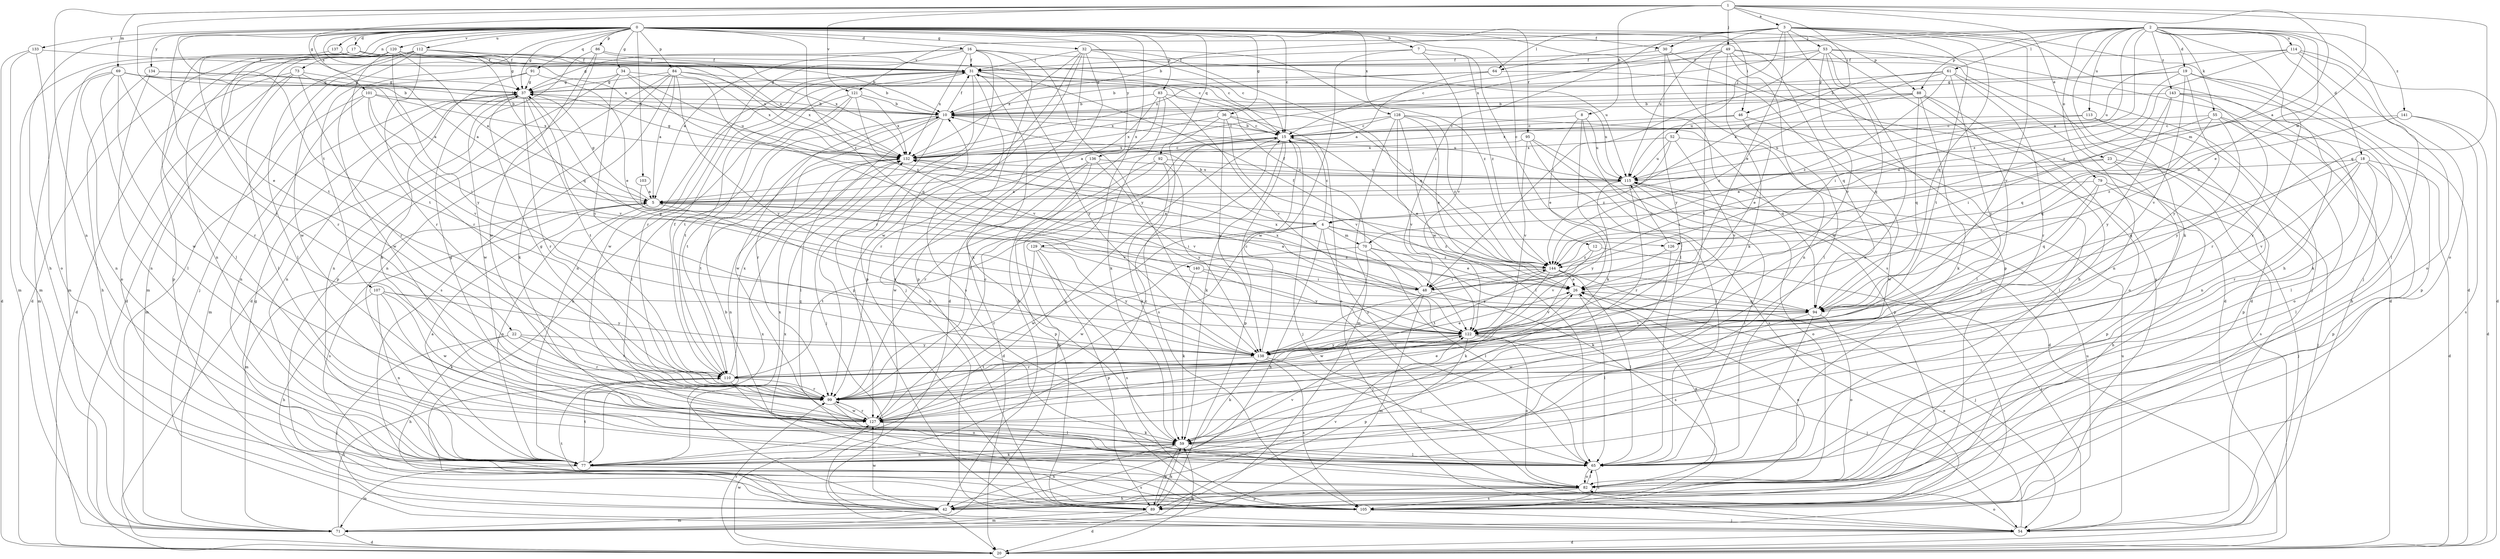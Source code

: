 strict digraph  {
0;
1;
2;
3;
4;
5;
7;
8;
10;
12;
15;
16;
17;
18;
19;
20;
22;
23;
26;
30;
31;
32;
34;
36;
37;
42;
46;
48;
49;
52;
53;
54;
55;
59;
61;
64;
65;
69;
70;
71;
73;
77;
79;
82;
83;
84;
86;
88;
89;
91;
92;
94;
95;
99;
101;
103;
105;
107;
110;
112;
113;
114;
115;
120;
121;
122;
126;
127;
128;
129;
132;
133;
134;
136;
137;
138;
140;
141;
143;
144;
0 -> 7  [label=b];
0 -> 12  [label=c];
0 -> 15  [label=c];
0 -> 16  [label=d];
0 -> 17  [label=d];
0 -> 22  [label=e];
0 -> 30  [label=f];
0 -> 32  [label=g];
0 -> 34  [label=g];
0 -> 36  [label=g];
0 -> 37  [label=g];
0 -> 42  [label=h];
0 -> 46  [label=i];
0 -> 73  [label=n];
0 -> 83  [label=p];
0 -> 84  [label=p];
0 -> 86  [label=p];
0 -> 88  [label=p];
0 -> 91  [label=q];
0 -> 92  [label=q];
0 -> 95  [label=r];
0 -> 99  [label=r];
0 -> 101  [label=s];
0 -> 103  [label=s];
0 -> 105  [label=s];
0 -> 107  [label=t];
0 -> 110  [label=t];
0 -> 112  [label=u];
0 -> 120  [label=v];
0 -> 128  [label=x];
0 -> 129  [label=x];
0 -> 132  [label=x];
0 -> 133  [label=y];
0 -> 134  [label=y];
0 -> 136  [label=y];
0 -> 137  [label=y];
0 -> 140  [label=z];
1 -> 3  [label=a];
1 -> 4  [label=a];
1 -> 8  [label=b];
1 -> 23  [label=e];
1 -> 37  [label=g];
1 -> 46  [label=i];
1 -> 49  [label=j];
1 -> 69  [label=m];
1 -> 77  [label=n];
1 -> 94  [label=q];
1 -> 110  [label=t];
1 -> 121  [label=v];
1 -> 126  [label=w];
2 -> 4  [label=a];
2 -> 18  [label=d];
2 -> 19  [label=d];
2 -> 26  [label=e];
2 -> 42  [label=h];
2 -> 55  [label=k];
2 -> 59  [label=k];
2 -> 61  [label=l];
2 -> 64  [label=l];
2 -> 70  [label=m];
2 -> 79  [label=o];
2 -> 82  [label=o];
2 -> 88  [label=p];
2 -> 113  [label=u];
2 -> 114  [label=u];
2 -> 121  [label=v];
2 -> 132  [label=x];
2 -> 141  [label=z];
2 -> 143  [label=z];
2 -> 144  [label=z];
3 -> 10  [label=b];
3 -> 20  [label=d];
3 -> 26  [label=e];
3 -> 30  [label=f];
3 -> 48  [label=i];
3 -> 52  [label=j];
3 -> 53  [label=j];
3 -> 54  [label=j];
3 -> 64  [label=l];
3 -> 89  [label=p];
3 -> 94  [label=q];
3 -> 110  [label=t];
3 -> 115  [label=u];
3 -> 122  [label=v];
4 -> 10  [label=b];
4 -> 15  [label=c];
4 -> 42  [label=h];
4 -> 65  [label=l];
4 -> 70  [label=m];
4 -> 110  [label=t];
4 -> 126  [label=w];
4 -> 127  [label=w];
4 -> 144  [label=z];
5 -> 4  [label=a];
5 -> 37  [label=g];
5 -> 48  [label=i];
5 -> 71  [label=m];
5 -> 77  [label=n];
5 -> 105  [label=s];
5 -> 138  [label=y];
7 -> 31  [label=f];
7 -> 65  [label=l];
7 -> 122  [label=v];
7 -> 127  [label=w];
7 -> 144  [label=z];
8 -> 15  [label=c];
8 -> 26  [label=e];
8 -> 59  [label=k];
8 -> 89  [label=p];
8 -> 115  [label=u];
10 -> 15  [label=c];
10 -> 31  [label=f];
10 -> 54  [label=j];
10 -> 65  [label=l];
10 -> 99  [label=r];
10 -> 110  [label=t];
10 -> 115  [label=u];
10 -> 127  [label=w];
12 -> 54  [label=j];
12 -> 138  [label=y];
12 -> 144  [label=z];
15 -> 10  [label=b];
15 -> 26  [label=e];
15 -> 54  [label=j];
15 -> 59  [label=k];
15 -> 77  [label=n];
15 -> 89  [label=p];
15 -> 99  [label=r];
15 -> 132  [label=x];
16 -> 5  [label=a];
16 -> 31  [label=f];
16 -> 37  [label=g];
16 -> 54  [label=j];
16 -> 89  [label=p];
16 -> 99  [label=r];
16 -> 115  [label=u];
16 -> 132  [label=x];
16 -> 138  [label=y];
17 -> 31  [label=f];
17 -> 65  [label=l];
17 -> 71  [label=m];
17 -> 99  [label=r];
17 -> 132  [label=x];
18 -> 20  [label=d];
18 -> 65  [label=l];
18 -> 89  [label=p];
18 -> 94  [label=q];
18 -> 99  [label=r];
18 -> 115  [label=u];
18 -> 122  [label=v];
19 -> 10  [label=b];
19 -> 37  [label=g];
19 -> 48  [label=i];
19 -> 89  [label=p];
19 -> 99  [label=r];
19 -> 122  [label=v];
19 -> 138  [label=y];
20 -> 59  [label=k];
20 -> 99  [label=r];
20 -> 127  [label=w];
22 -> 42  [label=h];
22 -> 54  [label=j];
22 -> 99  [label=r];
22 -> 110  [label=t];
22 -> 138  [label=y];
23 -> 48  [label=i];
23 -> 54  [label=j];
23 -> 89  [label=p];
23 -> 105  [label=s];
23 -> 115  [label=u];
26 -> 31  [label=f];
26 -> 65  [label=l];
26 -> 94  [label=q];
26 -> 122  [label=v];
30 -> 20  [label=d];
30 -> 31  [label=f];
30 -> 65  [label=l];
30 -> 138  [label=y];
31 -> 37  [label=g];
31 -> 59  [label=k];
31 -> 77  [label=n];
31 -> 89  [label=p];
31 -> 105  [label=s];
31 -> 110  [label=t];
31 -> 127  [label=w];
31 -> 138  [label=y];
31 -> 144  [label=z];
32 -> 15  [label=c];
32 -> 20  [label=d];
32 -> 31  [label=f];
32 -> 89  [label=p];
32 -> 94  [label=q];
32 -> 99  [label=r];
32 -> 127  [label=w];
32 -> 132  [label=x];
32 -> 144  [label=z];
34 -> 37  [label=g];
34 -> 77  [label=n];
34 -> 115  [label=u];
34 -> 132  [label=x];
34 -> 138  [label=y];
34 -> 144  [label=z];
36 -> 15  [label=c];
36 -> 82  [label=o];
36 -> 105  [label=s];
36 -> 122  [label=v];
36 -> 132  [label=x];
36 -> 138  [label=y];
37 -> 10  [label=b];
37 -> 71  [label=m];
37 -> 77  [label=n];
37 -> 99  [label=r];
37 -> 110  [label=t];
37 -> 122  [label=v];
37 -> 127  [label=w];
42 -> 71  [label=m];
42 -> 110  [label=t];
42 -> 122  [label=v];
42 -> 127  [label=w];
42 -> 132  [label=x];
46 -> 15  [label=c];
46 -> 26  [label=e];
46 -> 65  [label=l];
46 -> 132  [label=x];
48 -> 5  [label=a];
48 -> 71  [label=m];
48 -> 105  [label=s];
48 -> 127  [label=w];
48 -> 132  [label=x];
49 -> 15  [label=c];
49 -> 20  [label=d];
49 -> 31  [label=f];
49 -> 59  [label=k];
49 -> 77  [label=n];
49 -> 94  [label=q];
49 -> 105  [label=s];
49 -> 110  [label=t];
52 -> 115  [label=u];
52 -> 122  [label=v];
52 -> 127  [label=w];
52 -> 132  [label=x];
52 -> 144  [label=z];
53 -> 20  [label=d];
53 -> 31  [label=f];
53 -> 42  [label=h];
53 -> 48  [label=i];
53 -> 54  [label=j];
53 -> 77  [label=n];
53 -> 122  [label=v];
53 -> 127  [label=w];
53 -> 132  [label=x];
54 -> 20  [label=d];
54 -> 26  [label=e];
54 -> 82  [label=o];
54 -> 115  [label=u];
55 -> 15  [label=c];
55 -> 48  [label=i];
55 -> 65  [label=l];
55 -> 82  [label=o];
55 -> 94  [label=q];
55 -> 138  [label=y];
59 -> 42  [label=h];
59 -> 65  [label=l];
59 -> 77  [label=n];
59 -> 89  [label=p];
61 -> 5  [label=a];
61 -> 37  [label=g];
61 -> 77  [label=n];
61 -> 99  [label=r];
61 -> 115  [label=u];
61 -> 138  [label=y];
61 -> 144  [label=z];
64 -> 5  [label=a];
64 -> 10  [label=b];
64 -> 37  [label=g];
64 -> 94  [label=q];
65 -> 82  [label=o];
65 -> 105  [label=s];
69 -> 5  [label=a];
69 -> 10  [label=b];
69 -> 37  [label=g];
69 -> 65  [label=l];
69 -> 71  [label=m];
69 -> 77  [label=n];
69 -> 99  [label=r];
69 -> 127  [label=w];
70 -> 26  [label=e];
70 -> 31  [label=f];
70 -> 54  [label=j];
70 -> 65  [label=l];
70 -> 127  [label=w];
70 -> 144  [label=z];
71 -> 20  [label=d];
71 -> 110  [label=t];
71 -> 115  [label=u];
73 -> 5  [label=a];
73 -> 20  [label=d];
73 -> 37  [label=g];
73 -> 65  [label=l];
73 -> 82  [label=o];
73 -> 99  [label=r];
77 -> 5  [label=a];
77 -> 15  [label=c];
77 -> 59  [label=k];
77 -> 71  [label=m];
77 -> 105  [label=s];
77 -> 110  [label=t];
77 -> 122  [label=v];
77 -> 132  [label=x];
79 -> 5  [label=a];
79 -> 42  [label=h];
79 -> 54  [label=j];
79 -> 94  [label=q];
79 -> 99  [label=r];
82 -> 10  [label=b];
82 -> 26  [label=e];
82 -> 42  [label=h];
82 -> 65  [label=l];
82 -> 89  [label=p];
82 -> 105  [label=s];
83 -> 10  [label=b];
83 -> 42  [label=h];
83 -> 59  [label=k];
83 -> 99  [label=r];
83 -> 115  [label=u];
83 -> 122  [label=v];
84 -> 5  [label=a];
84 -> 10  [label=b];
84 -> 37  [label=g];
84 -> 59  [label=k];
84 -> 77  [label=n];
84 -> 94  [label=q];
84 -> 105  [label=s];
84 -> 132  [label=x];
84 -> 138  [label=y];
86 -> 15  [label=c];
86 -> 20  [label=d];
86 -> 31  [label=f];
86 -> 89  [label=p];
86 -> 127  [label=w];
88 -> 10  [label=b];
88 -> 59  [label=k];
88 -> 65  [label=l];
88 -> 82  [label=o];
88 -> 94  [label=q];
88 -> 132  [label=x];
88 -> 144  [label=z];
89 -> 20  [label=d];
89 -> 59  [label=k];
89 -> 71  [label=m];
91 -> 26  [label=e];
91 -> 37  [label=g];
91 -> 59  [label=k];
91 -> 127  [label=w];
92 -> 59  [label=k];
92 -> 71  [label=m];
92 -> 99  [label=r];
92 -> 115  [label=u];
92 -> 138  [label=y];
94 -> 65  [label=l];
94 -> 82  [label=o];
94 -> 122  [label=v];
94 -> 127  [label=w];
94 -> 132  [label=x];
95 -> 20  [label=d];
95 -> 65  [label=l];
95 -> 105  [label=s];
95 -> 122  [label=v];
95 -> 132  [label=x];
99 -> 37  [label=g];
99 -> 65  [label=l];
99 -> 127  [label=w];
101 -> 10  [label=b];
101 -> 48  [label=i];
101 -> 71  [label=m];
101 -> 77  [label=n];
101 -> 122  [label=v];
101 -> 132  [label=x];
103 -> 5  [label=a];
103 -> 122  [label=v];
105 -> 10  [label=b];
105 -> 26  [label=e];
105 -> 37  [label=g];
105 -> 54  [label=j];
105 -> 132  [label=x];
107 -> 42  [label=h];
107 -> 59  [label=k];
107 -> 77  [label=n];
107 -> 94  [label=q];
107 -> 127  [label=w];
107 -> 138  [label=y];
110 -> 31  [label=f];
110 -> 82  [label=o];
110 -> 99  [label=r];
110 -> 132  [label=x];
112 -> 20  [label=d];
112 -> 31  [label=f];
112 -> 37  [label=g];
112 -> 54  [label=j];
112 -> 65  [label=l];
112 -> 71  [label=m];
112 -> 94  [label=q];
112 -> 99  [label=r];
112 -> 127  [label=w];
113 -> 15  [label=c];
113 -> 77  [label=n];
113 -> 89  [label=p];
113 -> 115  [label=u];
114 -> 20  [label=d];
114 -> 31  [label=f];
114 -> 65  [label=l];
114 -> 82  [label=o];
114 -> 115  [label=u];
114 -> 144  [label=z];
115 -> 5  [label=a];
115 -> 65  [label=l];
115 -> 82  [label=o];
115 -> 99  [label=r];
115 -> 138  [label=y];
120 -> 5  [label=a];
120 -> 10  [label=b];
120 -> 15  [label=c];
120 -> 20  [label=d];
120 -> 31  [label=f];
120 -> 77  [label=n];
120 -> 89  [label=p];
120 -> 99  [label=r];
120 -> 132  [label=x];
120 -> 138  [label=y];
121 -> 10  [label=b];
121 -> 42  [label=h];
121 -> 65  [label=l];
121 -> 110  [label=t];
121 -> 122  [label=v];
121 -> 132  [label=x];
122 -> 37  [label=g];
122 -> 54  [label=j];
122 -> 82  [label=o];
122 -> 89  [label=p];
122 -> 99  [label=r];
122 -> 138  [label=y];
126 -> 59  [label=k];
126 -> 115  [label=u];
126 -> 122  [label=v];
127 -> 15  [label=c];
127 -> 26  [label=e];
127 -> 37  [label=g];
127 -> 59  [label=k];
127 -> 99  [label=r];
128 -> 5  [label=a];
128 -> 15  [label=c];
128 -> 26  [label=e];
128 -> 65  [label=l];
128 -> 71  [label=m];
128 -> 94  [label=q];
128 -> 122  [label=v];
128 -> 144  [label=z];
129 -> 89  [label=p];
129 -> 99  [label=r];
129 -> 105  [label=s];
129 -> 138  [label=y];
129 -> 144  [label=z];
132 -> 15  [label=c];
132 -> 37  [label=g];
132 -> 77  [label=n];
132 -> 110  [label=t];
132 -> 115  [label=u];
133 -> 20  [label=d];
133 -> 31  [label=f];
133 -> 71  [label=m];
133 -> 82  [label=o];
134 -> 10  [label=b];
134 -> 37  [label=g];
134 -> 42  [label=h];
134 -> 77  [label=n];
136 -> 20  [label=d];
136 -> 89  [label=p];
136 -> 115  [label=u];
136 -> 122  [label=v];
136 -> 127  [label=w];
137 -> 31  [label=f];
137 -> 71  [label=m];
137 -> 132  [label=x];
138 -> 15  [label=c];
138 -> 26  [label=e];
138 -> 59  [label=k];
138 -> 65  [label=l];
138 -> 105  [label=s];
138 -> 110  [label=t];
138 -> 144  [label=z];
140 -> 48  [label=i];
140 -> 59  [label=k];
140 -> 122  [label=v];
141 -> 15  [label=c];
141 -> 20  [label=d];
141 -> 105  [label=s];
141 -> 144  [label=z];
143 -> 10  [label=b];
143 -> 42  [label=h];
143 -> 59  [label=k];
143 -> 94  [label=q];
143 -> 99  [label=r];
143 -> 138  [label=y];
144 -> 26  [label=e];
144 -> 48  [label=i];
144 -> 54  [label=j];
144 -> 59  [label=k];
144 -> 65  [label=l];
144 -> 110  [label=t];
}
